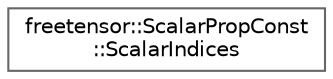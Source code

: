 digraph "Graphical Class Hierarchy"
{
 // LATEX_PDF_SIZE
  bgcolor="transparent";
  edge [fontname=Helvetica,fontsize=10,labelfontname=Helvetica,labelfontsize=10];
  node [fontname=Helvetica,fontsize=10,shape=box,height=0.2,width=0.4];
  rankdir="LR";
  Node0 [label="freetensor::ScalarPropConst\l::ScalarIndices",height=0.2,width=0.4,color="grey40", fillcolor="white", style="filled",URL="$structfreetensor_1_1ScalarPropConst_1_1ScalarIndices.html",tooltip="Indices to a scalar, includes a sequence of constant offsets."];
}
